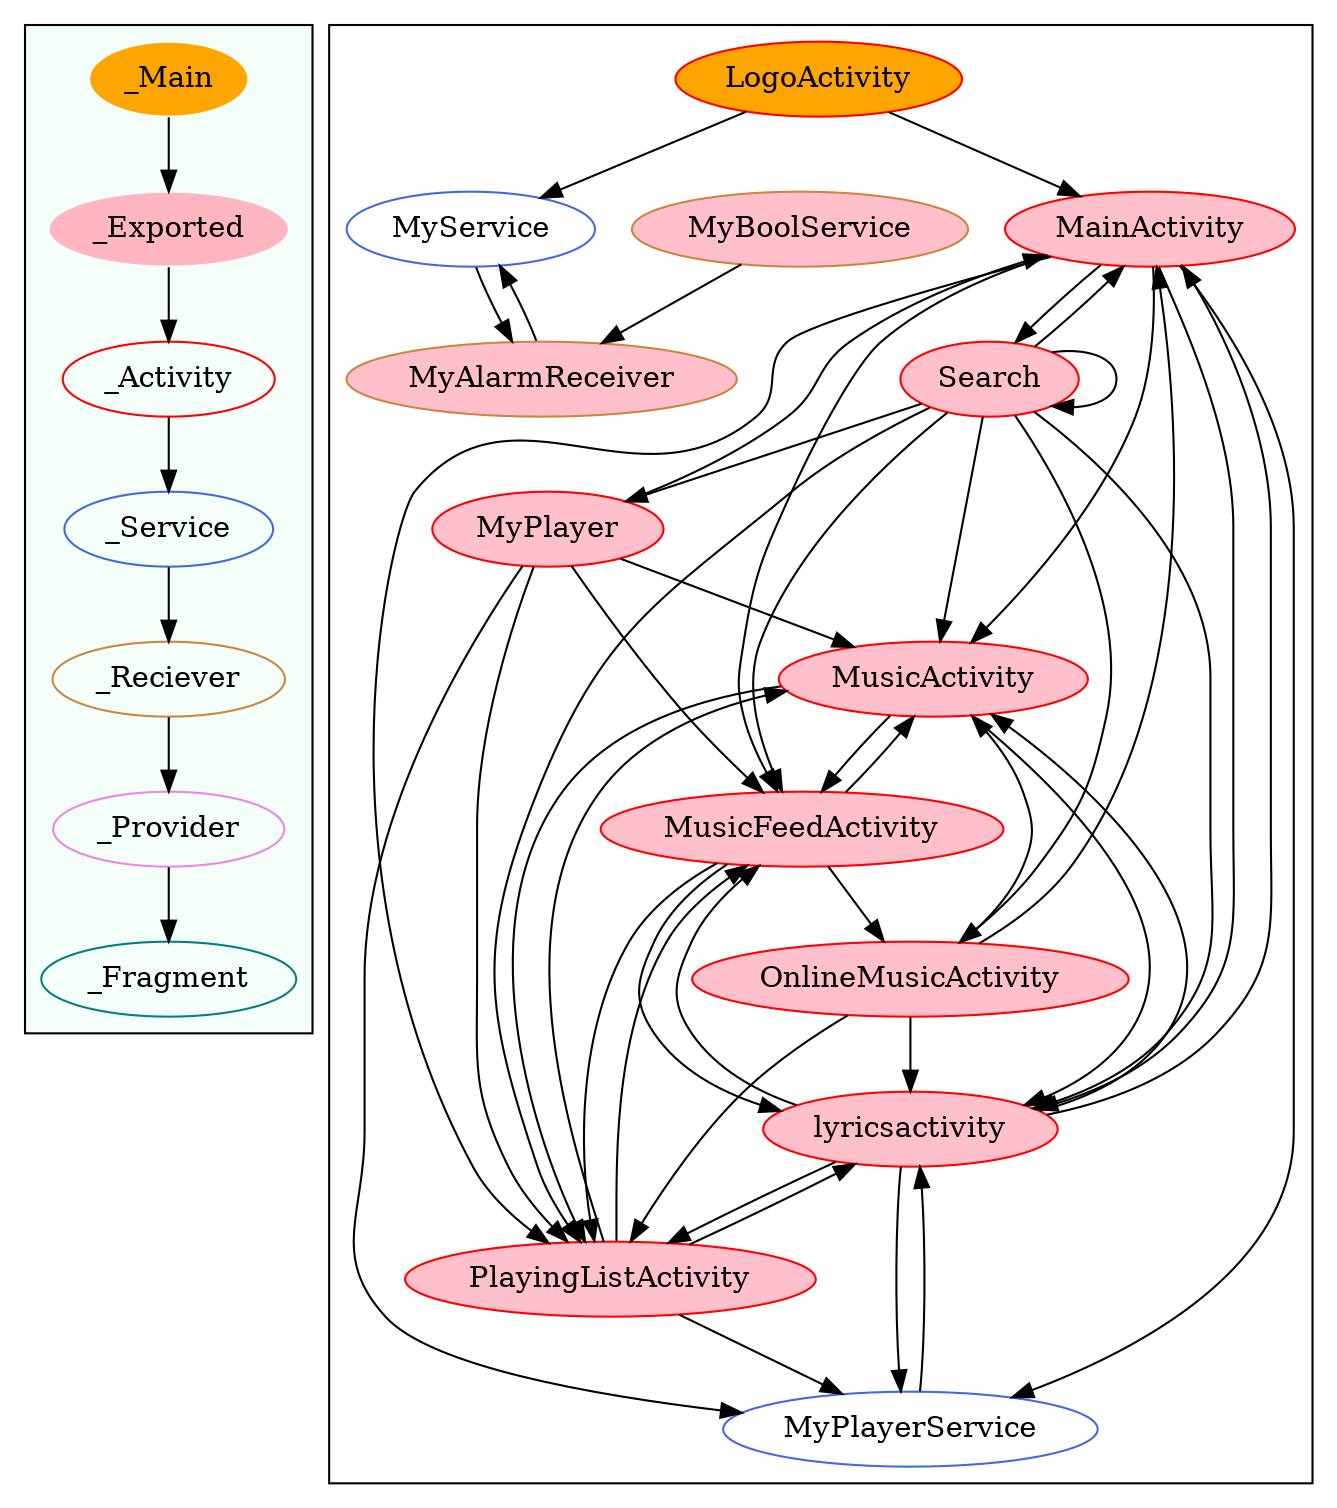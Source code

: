 digraph G {
subgraph cluster_legend{ 
bgcolor=mintcream;
_Activity[color = red];
_Service[color = royalblue];
_Provider[color = violet];
_Reciever[color = peru];
_Fragment[color = teal];
_Main[style=filled, fillcolor=orange, color = mintcream];
_Exported[style=filled, fillcolor=lightpink, color = mintcream];
_Main -> _Exported -> _Activity -> _Service -> _Reciever -> _Provider -> _Fragment; 
}
subgraph cluster_component{ 
LogoActivity[style=filled, fillcolor=orange, color = red];
MainActivity[style=filled, fillcolor=pink, color = red];
MusicActivity[style=filled, fillcolor=pink, color = red];
MusicFeedActivity[style=filled, fillcolor=pink, color = red];
OnlineMusicActivity[style=filled, fillcolor=pink, color = red];
MyPlayer[style=filled, fillcolor=pink, color = red];
Search[style=filled, fillcolor=pink, color = red];
PlayingListActivity[style=filled, fillcolor=pink, color = red];
lyricsactivity[style=filled, fillcolor=pink, color = red];
MyService[color = royalblue];
MyPlayerService[color = royalblue];
MyBoolService[style=filled, fillcolor=pink, color = peru];
MyAlarmReceiver[style=filled, fillcolor=pink, color = peru];
MyBoolService->MyAlarmReceiver;
LogoActivity->MainActivity;
LogoActivity->MyService;
MusicActivity->lyricsactivity;
MusicActivity->MusicFeedActivity;
MusicActivity->PlayingListActivity;
MyService->MyAlarmReceiver;
MusicFeedActivity->lyricsactivity;
MusicFeedActivity->OnlineMusicActivity;
MusicFeedActivity->PlayingListActivity;
MusicFeedActivity->MusicActivity;
OnlineMusicActivity->PlayingListActivity;
OnlineMusicActivity->MainActivity;
OnlineMusicActivity->MusicActivity;
OnlineMusicActivity->lyricsactivity;
MyPlayerService->lyricsactivity;
MyPlayer->MyPlayerService;
MyPlayer->PlayingListActivity;
MyPlayer->MainActivity;
MyPlayer->MusicActivity;
MyPlayer->MusicFeedActivity;
MyAlarmReceiver->MyService;
MainActivity->PlayingListActivity;
MainActivity->Search;
MainActivity->lyricsactivity;
MainActivity->MyPlayerService;
MainActivity->MusicActivity;
MainActivity->MusicFeedActivity;
Search->MusicActivity;
Search->MainActivity;
Search->MusicFeedActivity;
Search->OnlineMusicActivity;
Search->PlayingListActivity;
Search->lyricsactivity;
Search->MyPlayer;
Search->Search;
PlayingListActivity->lyricsactivity;
PlayingListActivity->MusicFeedActivity;
PlayingListActivity->MyPlayerService;
PlayingListActivity->MusicActivity;
lyricsactivity->MainActivity;
lyricsactivity->MusicFeedActivity;
lyricsactivity->MusicActivity;
lyricsactivity->PlayingListActivity;
lyricsactivity->MyPlayerService;
}
}
